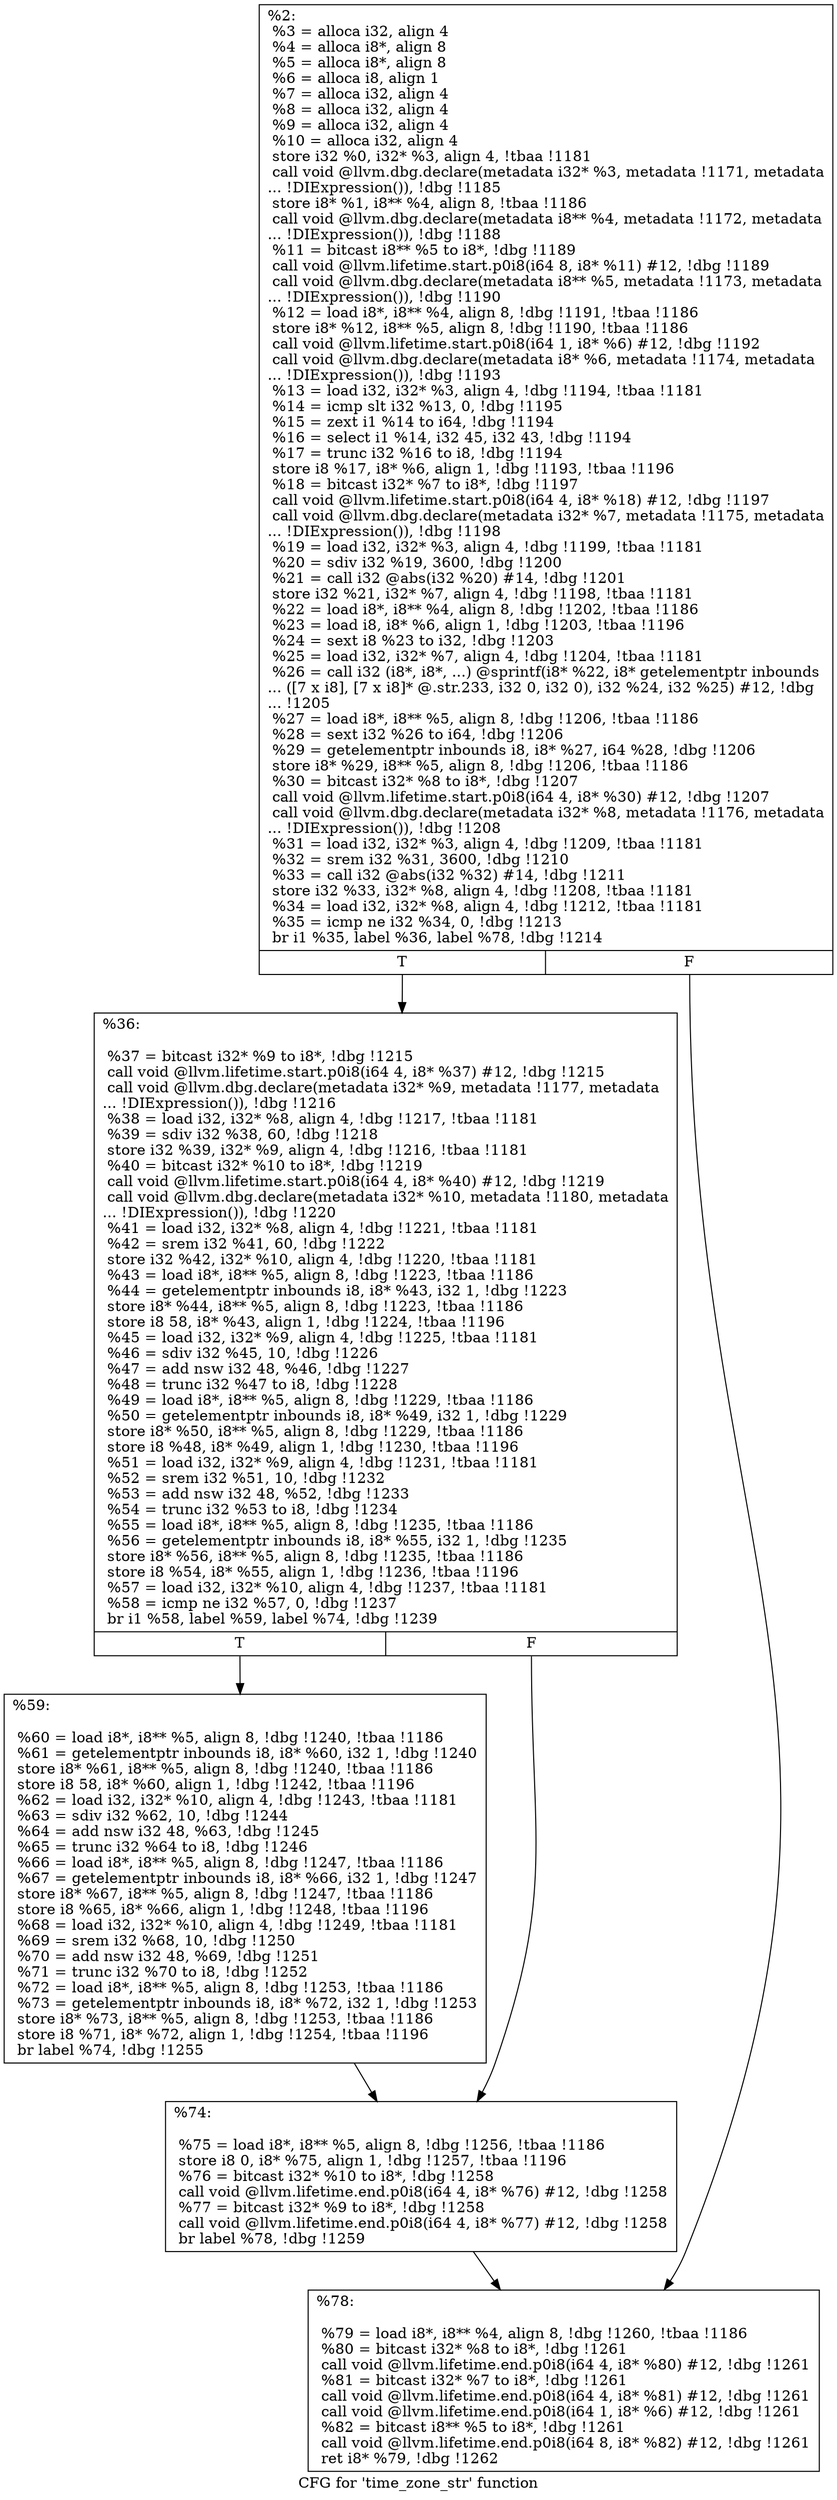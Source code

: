 digraph "CFG for 'time_zone_str' function" {
	label="CFG for 'time_zone_str' function";

	Node0x1cd7340 [shape=record,label="{%2:\l  %3 = alloca i32, align 4\l  %4 = alloca i8*, align 8\l  %5 = alloca i8*, align 8\l  %6 = alloca i8, align 1\l  %7 = alloca i32, align 4\l  %8 = alloca i32, align 4\l  %9 = alloca i32, align 4\l  %10 = alloca i32, align 4\l  store i32 %0, i32* %3, align 4, !tbaa !1181\l  call void @llvm.dbg.declare(metadata i32* %3, metadata !1171, metadata\l... !DIExpression()), !dbg !1185\l  store i8* %1, i8** %4, align 8, !tbaa !1186\l  call void @llvm.dbg.declare(metadata i8** %4, metadata !1172, metadata\l... !DIExpression()), !dbg !1188\l  %11 = bitcast i8** %5 to i8*, !dbg !1189\l  call void @llvm.lifetime.start.p0i8(i64 8, i8* %11) #12, !dbg !1189\l  call void @llvm.dbg.declare(metadata i8** %5, metadata !1173, metadata\l... !DIExpression()), !dbg !1190\l  %12 = load i8*, i8** %4, align 8, !dbg !1191, !tbaa !1186\l  store i8* %12, i8** %5, align 8, !dbg !1190, !tbaa !1186\l  call void @llvm.lifetime.start.p0i8(i64 1, i8* %6) #12, !dbg !1192\l  call void @llvm.dbg.declare(metadata i8* %6, metadata !1174, metadata\l... !DIExpression()), !dbg !1193\l  %13 = load i32, i32* %3, align 4, !dbg !1194, !tbaa !1181\l  %14 = icmp slt i32 %13, 0, !dbg !1195\l  %15 = zext i1 %14 to i64, !dbg !1194\l  %16 = select i1 %14, i32 45, i32 43, !dbg !1194\l  %17 = trunc i32 %16 to i8, !dbg !1194\l  store i8 %17, i8* %6, align 1, !dbg !1193, !tbaa !1196\l  %18 = bitcast i32* %7 to i8*, !dbg !1197\l  call void @llvm.lifetime.start.p0i8(i64 4, i8* %18) #12, !dbg !1197\l  call void @llvm.dbg.declare(metadata i32* %7, metadata !1175, metadata\l... !DIExpression()), !dbg !1198\l  %19 = load i32, i32* %3, align 4, !dbg !1199, !tbaa !1181\l  %20 = sdiv i32 %19, 3600, !dbg !1200\l  %21 = call i32 @abs(i32 %20) #14, !dbg !1201\l  store i32 %21, i32* %7, align 4, !dbg !1198, !tbaa !1181\l  %22 = load i8*, i8** %4, align 8, !dbg !1202, !tbaa !1186\l  %23 = load i8, i8* %6, align 1, !dbg !1203, !tbaa !1196\l  %24 = sext i8 %23 to i32, !dbg !1203\l  %25 = load i32, i32* %7, align 4, !dbg !1204, !tbaa !1181\l  %26 = call i32 (i8*, i8*, ...) @sprintf(i8* %22, i8* getelementptr inbounds\l... ([7 x i8], [7 x i8]* @.str.233, i32 0, i32 0), i32 %24, i32 %25) #12, !dbg\l... !1205\l  %27 = load i8*, i8** %5, align 8, !dbg !1206, !tbaa !1186\l  %28 = sext i32 %26 to i64, !dbg !1206\l  %29 = getelementptr inbounds i8, i8* %27, i64 %28, !dbg !1206\l  store i8* %29, i8** %5, align 8, !dbg !1206, !tbaa !1186\l  %30 = bitcast i32* %8 to i8*, !dbg !1207\l  call void @llvm.lifetime.start.p0i8(i64 4, i8* %30) #12, !dbg !1207\l  call void @llvm.dbg.declare(metadata i32* %8, metadata !1176, metadata\l... !DIExpression()), !dbg !1208\l  %31 = load i32, i32* %3, align 4, !dbg !1209, !tbaa !1181\l  %32 = srem i32 %31, 3600, !dbg !1210\l  %33 = call i32 @abs(i32 %32) #14, !dbg !1211\l  store i32 %33, i32* %8, align 4, !dbg !1208, !tbaa !1181\l  %34 = load i32, i32* %8, align 4, !dbg !1212, !tbaa !1181\l  %35 = icmp ne i32 %34, 0, !dbg !1213\l  br i1 %35, label %36, label %78, !dbg !1214\l|{<s0>T|<s1>F}}"];
	Node0x1cd7340:s0 -> Node0x1cd7420;
	Node0x1cd7340:s1 -> Node0x1cd7510;
	Node0x1cd7420 [shape=record,label="{%36:\l\l  %37 = bitcast i32* %9 to i8*, !dbg !1215\l  call void @llvm.lifetime.start.p0i8(i64 4, i8* %37) #12, !dbg !1215\l  call void @llvm.dbg.declare(metadata i32* %9, metadata !1177, metadata\l... !DIExpression()), !dbg !1216\l  %38 = load i32, i32* %8, align 4, !dbg !1217, !tbaa !1181\l  %39 = sdiv i32 %38, 60, !dbg !1218\l  store i32 %39, i32* %9, align 4, !dbg !1216, !tbaa !1181\l  %40 = bitcast i32* %10 to i8*, !dbg !1219\l  call void @llvm.lifetime.start.p0i8(i64 4, i8* %40) #12, !dbg !1219\l  call void @llvm.dbg.declare(metadata i32* %10, metadata !1180, metadata\l... !DIExpression()), !dbg !1220\l  %41 = load i32, i32* %8, align 4, !dbg !1221, !tbaa !1181\l  %42 = srem i32 %41, 60, !dbg !1222\l  store i32 %42, i32* %10, align 4, !dbg !1220, !tbaa !1181\l  %43 = load i8*, i8** %5, align 8, !dbg !1223, !tbaa !1186\l  %44 = getelementptr inbounds i8, i8* %43, i32 1, !dbg !1223\l  store i8* %44, i8** %5, align 8, !dbg !1223, !tbaa !1186\l  store i8 58, i8* %43, align 1, !dbg !1224, !tbaa !1196\l  %45 = load i32, i32* %9, align 4, !dbg !1225, !tbaa !1181\l  %46 = sdiv i32 %45, 10, !dbg !1226\l  %47 = add nsw i32 48, %46, !dbg !1227\l  %48 = trunc i32 %47 to i8, !dbg !1228\l  %49 = load i8*, i8** %5, align 8, !dbg !1229, !tbaa !1186\l  %50 = getelementptr inbounds i8, i8* %49, i32 1, !dbg !1229\l  store i8* %50, i8** %5, align 8, !dbg !1229, !tbaa !1186\l  store i8 %48, i8* %49, align 1, !dbg !1230, !tbaa !1196\l  %51 = load i32, i32* %9, align 4, !dbg !1231, !tbaa !1181\l  %52 = srem i32 %51, 10, !dbg !1232\l  %53 = add nsw i32 48, %52, !dbg !1233\l  %54 = trunc i32 %53 to i8, !dbg !1234\l  %55 = load i8*, i8** %5, align 8, !dbg !1235, !tbaa !1186\l  %56 = getelementptr inbounds i8, i8* %55, i32 1, !dbg !1235\l  store i8* %56, i8** %5, align 8, !dbg !1235, !tbaa !1186\l  store i8 %54, i8* %55, align 1, !dbg !1236, !tbaa !1196\l  %57 = load i32, i32* %10, align 4, !dbg !1237, !tbaa !1181\l  %58 = icmp ne i32 %57, 0, !dbg !1237\l  br i1 %58, label %59, label %74, !dbg !1239\l|{<s0>T|<s1>F}}"];
	Node0x1cd7420:s0 -> Node0x1cd7470;
	Node0x1cd7420:s1 -> Node0x1cd74c0;
	Node0x1cd7470 [shape=record,label="{%59:\l\l  %60 = load i8*, i8** %5, align 8, !dbg !1240, !tbaa !1186\l  %61 = getelementptr inbounds i8, i8* %60, i32 1, !dbg !1240\l  store i8* %61, i8** %5, align 8, !dbg !1240, !tbaa !1186\l  store i8 58, i8* %60, align 1, !dbg !1242, !tbaa !1196\l  %62 = load i32, i32* %10, align 4, !dbg !1243, !tbaa !1181\l  %63 = sdiv i32 %62, 10, !dbg !1244\l  %64 = add nsw i32 48, %63, !dbg !1245\l  %65 = trunc i32 %64 to i8, !dbg !1246\l  %66 = load i8*, i8** %5, align 8, !dbg !1247, !tbaa !1186\l  %67 = getelementptr inbounds i8, i8* %66, i32 1, !dbg !1247\l  store i8* %67, i8** %5, align 8, !dbg !1247, !tbaa !1186\l  store i8 %65, i8* %66, align 1, !dbg !1248, !tbaa !1196\l  %68 = load i32, i32* %10, align 4, !dbg !1249, !tbaa !1181\l  %69 = srem i32 %68, 10, !dbg !1250\l  %70 = add nsw i32 48, %69, !dbg !1251\l  %71 = trunc i32 %70 to i8, !dbg !1252\l  %72 = load i8*, i8** %5, align 8, !dbg !1253, !tbaa !1186\l  %73 = getelementptr inbounds i8, i8* %72, i32 1, !dbg !1253\l  store i8* %73, i8** %5, align 8, !dbg !1253, !tbaa !1186\l  store i8 %71, i8* %72, align 1, !dbg !1254, !tbaa !1196\l  br label %74, !dbg !1255\l}"];
	Node0x1cd7470 -> Node0x1cd74c0;
	Node0x1cd74c0 [shape=record,label="{%74:\l\l  %75 = load i8*, i8** %5, align 8, !dbg !1256, !tbaa !1186\l  store i8 0, i8* %75, align 1, !dbg !1257, !tbaa !1196\l  %76 = bitcast i32* %10 to i8*, !dbg !1258\l  call void @llvm.lifetime.end.p0i8(i64 4, i8* %76) #12, !dbg !1258\l  %77 = bitcast i32* %9 to i8*, !dbg !1258\l  call void @llvm.lifetime.end.p0i8(i64 4, i8* %77) #12, !dbg !1258\l  br label %78, !dbg !1259\l}"];
	Node0x1cd74c0 -> Node0x1cd7510;
	Node0x1cd7510 [shape=record,label="{%78:\l\l  %79 = load i8*, i8** %4, align 8, !dbg !1260, !tbaa !1186\l  %80 = bitcast i32* %8 to i8*, !dbg !1261\l  call void @llvm.lifetime.end.p0i8(i64 4, i8* %80) #12, !dbg !1261\l  %81 = bitcast i32* %7 to i8*, !dbg !1261\l  call void @llvm.lifetime.end.p0i8(i64 4, i8* %81) #12, !dbg !1261\l  call void @llvm.lifetime.end.p0i8(i64 1, i8* %6) #12, !dbg !1261\l  %82 = bitcast i8** %5 to i8*, !dbg !1261\l  call void @llvm.lifetime.end.p0i8(i64 8, i8* %82) #12, !dbg !1261\l  ret i8* %79, !dbg !1262\l}"];
}
